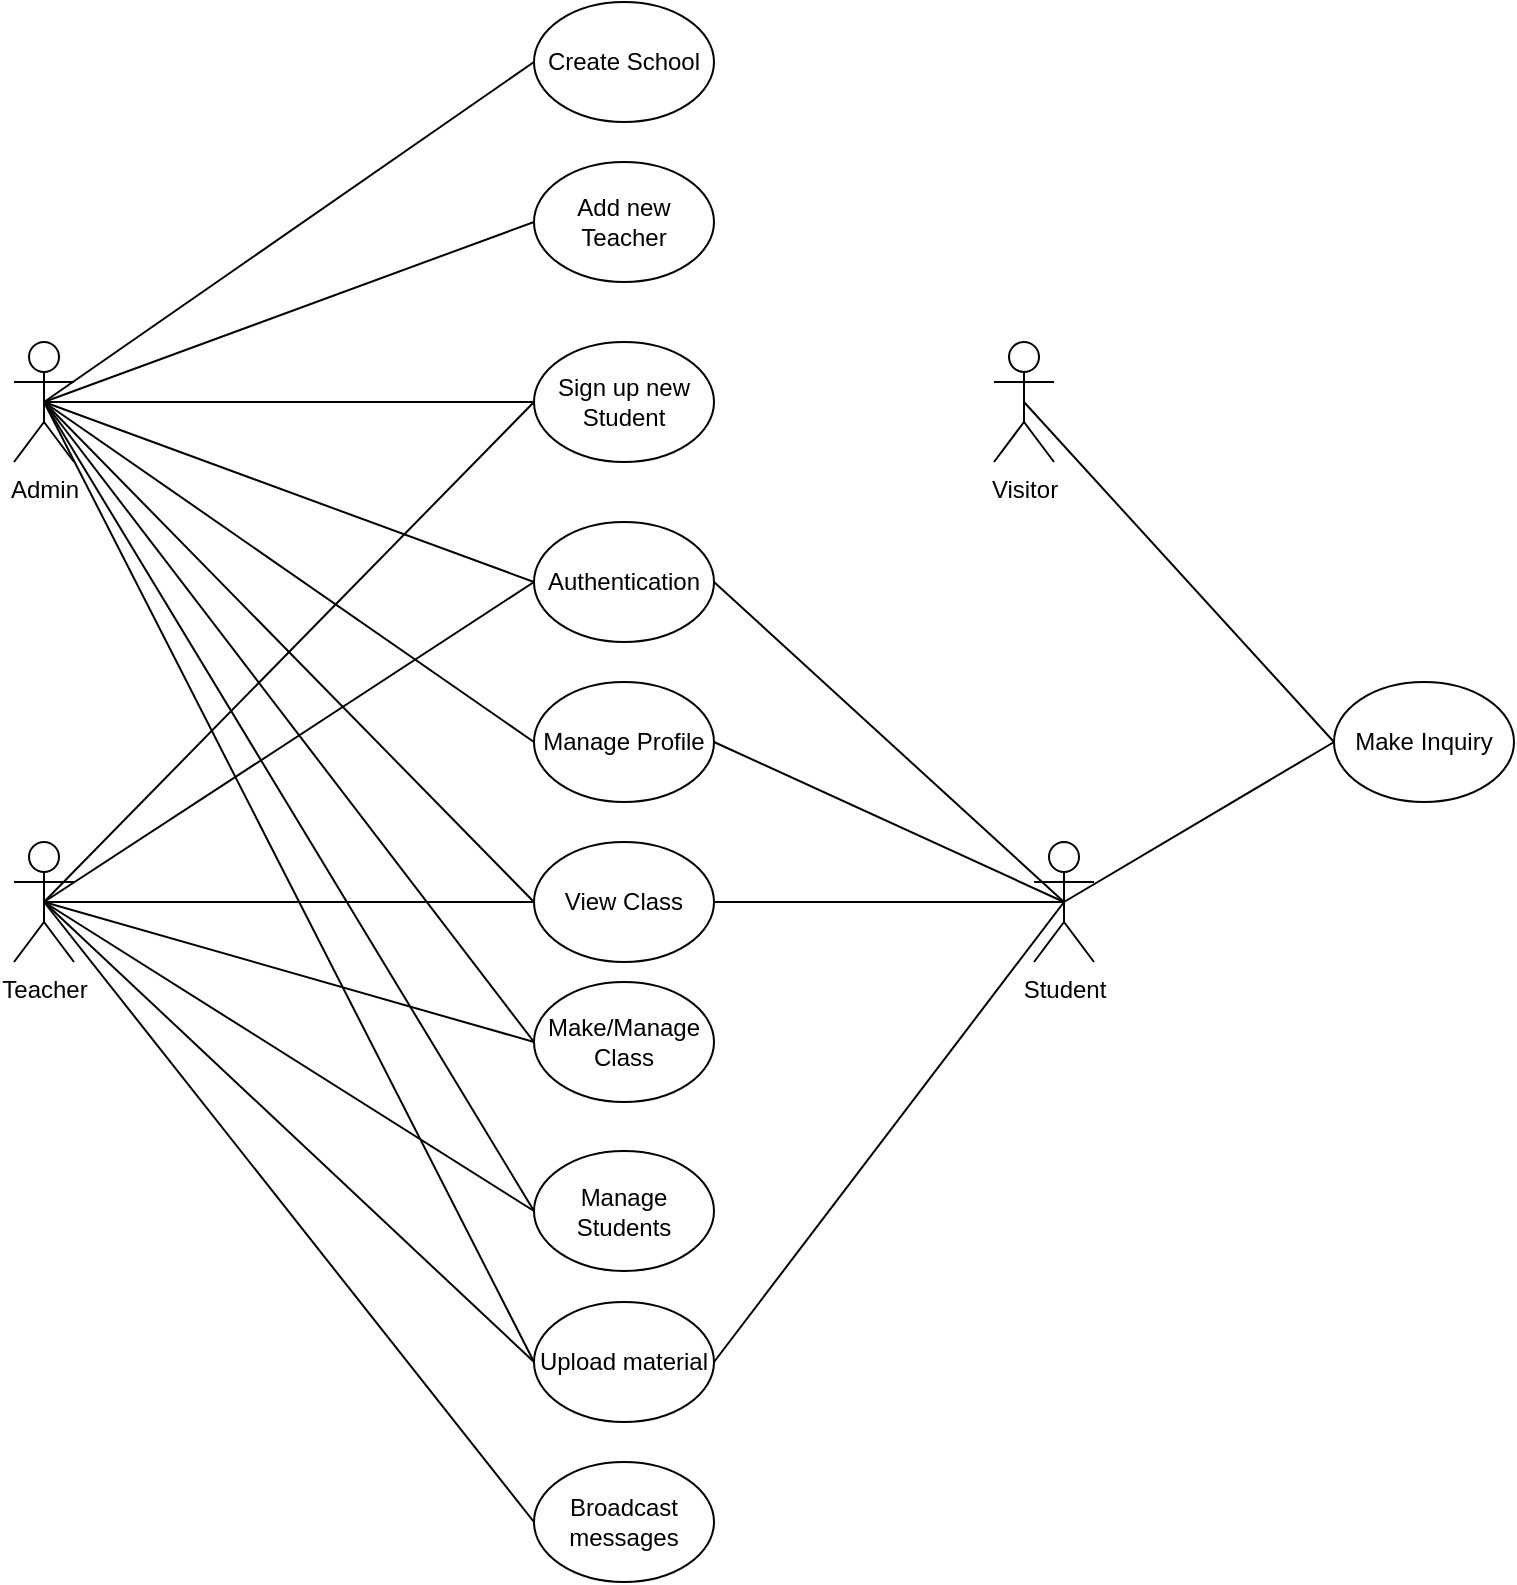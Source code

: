 <mxfile version="22.0.8" type="github">
  <diagram name="Page-1" id="56z3e2i1u05PQJuNnGye">
    <mxGraphModel dx="1500" dy="813" grid="1" gridSize="10" guides="1" tooltips="1" connect="1" arrows="1" fold="1" page="1" pageScale="1" pageWidth="827" pageHeight="1169" math="0" shadow="0">
      <root>
        <mxCell id="0" />
        <mxCell id="1" parent="0" />
        <mxCell id="_0icodKQgSt8zocZG-0z-1" value="Sign up new Student" style="ellipse;whiteSpace=wrap;html=1;" vertex="1" parent="1">
          <mxGeometry x="310" y="280" width="90" height="60" as="geometry" />
        </mxCell>
        <mxCell id="_0icodKQgSt8zocZG-0z-2" value="Authentication" style="ellipse;whiteSpace=wrap;html=1;" vertex="1" parent="1">
          <mxGeometry x="310" y="370" width="90" height="60" as="geometry" />
        </mxCell>
        <mxCell id="_0icodKQgSt8zocZG-0z-3" value="Manage Profile" style="ellipse;whiteSpace=wrap;html=1;" vertex="1" parent="1">
          <mxGeometry x="310" y="450" width="90" height="60" as="geometry" />
        </mxCell>
        <mxCell id="_0icodKQgSt8zocZG-0z-4" value="View Class" style="ellipse;whiteSpace=wrap;html=1;" vertex="1" parent="1">
          <mxGeometry x="310" y="530" width="90" height="60" as="geometry" />
        </mxCell>
        <mxCell id="_0icodKQgSt8zocZG-0z-5" value="Manage Students" style="ellipse;whiteSpace=wrap;html=1;" vertex="1" parent="1">
          <mxGeometry x="310" y="684.5" width="90" height="60" as="geometry" />
        </mxCell>
        <mxCell id="_0icodKQgSt8zocZG-0z-6" value="Admin" style="shape=umlActor;verticalLabelPosition=bottom;verticalAlign=top;html=1;outlineConnect=0;" vertex="1" parent="1">
          <mxGeometry x="50" y="280" width="30" height="60" as="geometry" />
        </mxCell>
        <mxCell id="_0icodKQgSt8zocZG-0z-7" value="Teacher" style="shape=umlActor;verticalLabelPosition=bottom;verticalAlign=top;html=1;outlineConnect=0;" vertex="1" parent="1">
          <mxGeometry x="50" y="530" width="30" height="60" as="geometry" />
        </mxCell>
        <mxCell id="_0icodKQgSt8zocZG-0z-10" value="Student" style="shape=umlActor;verticalLabelPosition=bottom;verticalAlign=top;html=1;outlineConnect=0;" vertex="1" parent="1">
          <mxGeometry x="560" y="530" width="30" height="60" as="geometry" />
        </mxCell>
        <mxCell id="_0icodKQgSt8zocZG-0z-11" value="Visitor" style="shape=umlActor;verticalLabelPosition=bottom;verticalAlign=top;html=1;outlineConnect=0;" vertex="1" parent="1">
          <mxGeometry x="540" y="280" width="30" height="60" as="geometry" />
        </mxCell>
        <mxCell id="_0icodKQgSt8zocZG-0z-20" value="" style="endArrow=none;html=1;rounded=0;exitX=0.5;exitY=0.5;exitDx=0;exitDy=0;exitPerimeter=0;entryX=0;entryY=0.5;entryDx=0;entryDy=0;" edge="1" parent="1" source="_0icodKQgSt8zocZG-0z-6" target="_0icodKQgSt8zocZG-0z-1">
          <mxGeometry width="50" height="50" relative="1" as="geometry">
            <mxPoint x="190" y="340" as="sourcePoint" />
            <mxPoint x="240" y="290" as="targetPoint" />
          </mxGeometry>
        </mxCell>
        <mxCell id="_0icodKQgSt8zocZG-0z-21" value="" style="endArrow=none;html=1;rounded=0;exitX=0.5;exitY=0.5;exitDx=0;exitDy=0;exitPerimeter=0;entryX=0;entryY=0.5;entryDx=0;entryDy=0;" edge="1" parent="1" source="_0icodKQgSt8zocZG-0z-6" target="_0icodKQgSt8zocZG-0z-2">
          <mxGeometry width="50" height="50" relative="1" as="geometry">
            <mxPoint x="135" y="330" as="sourcePoint" />
            <mxPoint x="320" y="320" as="targetPoint" />
          </mxGeometry>
        </mxCell>
        <mxCell id="_0icodKQgSt8zocZG-0z-22" value="" style="endArrow=none;html=1;rounded=0;exitX=0.5;exitY=0.5;exitDx=0;exitDy=0;exitPerimeter=0;entryX=0;entryY=0.5;entryDx=0;entryDy=0;" edge="1" parent="1" source="_0icodKQgSt8zocZG-0z-6" target="_0icodKQgSt8zocZG-0z-3">
          <mxGeometry width="50" height="50" relative="1" as="geometry">
            <mxPoint x="135" y="330" as="sourcePoint" />
            <mxPoint x="320" y="410" as="targetPoint" />
          </mxGeometry>
        </mxCell>
        <mxCell id="_0icodKQgSt8zocZG-0z-23" value="" style="endArrow=none;html=1;rounded=0;exitX=0.5;exitY=0.5;exitDx=0;exitDy=0;exitPerimeter=0;entryX=0;entryY=0.5;entryDx=0;entryDy=0;" edge="1" parent="1" source="_0icodKQgSt8zocZG-0z-6" target="_0icodKQgSt8zocZG-0z-4">
          <mxGeometry width="50" height="50" relative="1" as="geometry">
            <mxPoint x="135" y="330" as="sourcePoint" />
            <mxPoint x="315" y="484" as="targetPoint" />
          </mxGeometry>
        </mxCell>
        <mxCell id="_0icodKQgSt8zocZG-0z-24" value="Make Inquiry" style="ellipse;whiteSpace=wrap;html=1;" vertex="1" parent="1">
          <mxGeometry x="710" y="450" width="90" height="60" as="geometry" />
        </mxCell>
        <mxCell id="_0icodKQgSt8zocZG-0z-26" value="" style="endArrow=none;html=1;rounded=0;entryX=0.5;entryY=0.5;entryDx=0;entryDy=0;entryPerimeter=0;exitX=0;exitY=0.5;exitDx=0;exitDy=0;" edge="1" parent="1" source="_0icodKQgSt8zocZG-0z-24" target="_0icodKQgSt8zocZG-0z-11">
          <mxGeometry width="50" height="50" relative="1" as="geometry">
            <mxPoint x="670" y="400" as="sourcePoint" />
            <mxPoint x="580" y="220" as="targetPoint" />
          </mxGeometry>
        </mxCell>
        <mxCell id="_0icodKQgSt8zocZG-0z-31" value="" style="endArrow=none;html=1;rounded=0;exitX=1;exitY=0.5;exitDx=0;exitDy=0;entryX=0.5;entryY=0.5;entryDx=0;entryDy=0;entryPerimeter=0;" edge="1" parent="1" source="_0icodKQgSt8zocZG-0z-2" target="_0icodKQgSt8zocZG-0z-10">
          <mxGeometry width="50" height="50" relative="1" as="geometry">
            <mxPoint x="410" y="240" as="sourcePoint" />
            <mxPoint x="685" y="240" as="targetPoint" />
          </mxGeometry>
        </mxCell>
        <mxCell id="_0icodKQgSt8zocZG-0z-32" value="" style="endArrow=none;html=1;rounded=0;exitX=1;exitY=0.5;exitDx=0;exitDy=0;entryX=0.5;entryY=0.5;entryDx=0;entryDy=0;entryPerimeter=0;" edge="1" parent="1" source="_0icodKQgSt8zocZG-0z-4" target="_0icodKQgSt8zocZG-0z-10">
          <mxGeometry width="50" height="50" relative="1" as="geometry">
            <mxPoint x="410" y="410" as="sourcePoint" />
            <mxPoint x="685" y="410" as="targetPoint" />
          </mxGeometry>
        </mxCell>
        <mxCell id="_0icodKQgSt8zocZG-0z-33" value="" style="endArrow=none;html=1;rounded=0;exitX=0.5;exitY=0.5;exitDx=0;exitDy=0;exitPerimeter=0;entryX=0;entryY=0.5;entryDx=0;entryDy=0;" edge="1" parent="1" source="_0icodKQgSt8zocZG-0z-7" target="_0icodKQgSt8zocZG-0z-1">
          <mxGeometry width="50" height="50" relative="1" as="geometry">
            <mxPoint x="135" y="330" as="sourcePoint" />
            <mxPoint x="320" y="570" as="targetPoint" />
          </mxGeometry>
        </mxCell>
        <mxCell id="_0icodKQgSt8zocZG-0z-34" value="" style="endArrow=none;html=1;rounded=0;exitX=0.5;exitY=0.5;exitDx=0;exitDy=0;exitPerimeter=0;entryX=0;entryY=0.5;entryDx=0;entryDy=0;" edge="1" parent="1" source="_0icodKQgSt8zocZG-0z-7" target="_0icodKQgSt8zocZG-0z-2">
          <mxGeometry width="50" height="50" relative="1" as="geometry">
            <mxPoint x="135" y="570" as="sourcePoint" />
            <mxPoint x="320" y="320" as="targetPoint" />
          </mxGeometry>
        </mxCell>
        <mxCell id="_0icodKQgSt8zocZG-0z-35" value="" style="endArrow=none;html=1;rounded=0;exitX=0.5;exitY=0.5;exitDx=0;exitDy=0;exitPerimeter=0;entryX=0;entryY=0.5;entryDx=0;entryDy=0;" edge="1" parent="1" source="_0icodKQgSt8zocZG-0z-7" target="_0icodKQgSt8zocZG-0z-4">
          <mxGeometry width="50" height="50" relative="1" as="geometry">
            <mxPoint x="135" y="570" as="sourcePoint" />
            <mxPoint x="320" y="410" as="targetPoint" />
          </mxGeometry>
        </mxCell>
        <mxCell id="_0icodKQgSt8zocZG-0z-36" value="" style="endArrow=none;html=1;rounded=0;exitX=0.5;exitY=0.5;exitDx=0;exitDy=0;exitPerimeter=0;entryX=0;entryY=0.5;entryDx=0;entryDy=0;" edge="1" parent="1" source="_0icodKQgSt8zocZG-0z-7" target="_0icodKQgSt8zocZG-0z-5">
          <mxGeometry width="50" height="50" relative="1" as="geometry">
            <mxPoint x="135" y="570" as="sourcePoint" />
            <mxPoint x="320" y="570" as="targetPoint" />
          </mxGeometry>
        </mxCell>
        <mxCell id="_0icodKQgSt8zocZG-0z-37" value="Broadcast messages" style="ellipse;whiteSpace=wrap;html=1;" vertex="1" parent="1">
          <mxGeometry x="310" y="840" width="90" height="60" as="geometry" />
        </mxCell>
        <mxCell id="_0icodKQgSt8zocZG-0z-38" value="" style="endArrow=none;html=1;rounded=0;exitX=0.5;exitY=0.5;exitDx=0;exitDy=0;exitPerimeter=0;entryX=0;entryY=0.5;entryDx=0;entryDy=0;" edge="1" parent="1" source="_0icodKQgSt8zocZG-0z-7" target="_0icodKQgSt8zocZG-0z-37">
          <mxGeometry width="50" height="50" relative="1" as="geometry">
            <mxPoint x="135" y="570" as="sourcePoint" />
            <mxPoint x="320" y="650" as="targetPoint" />
          </mxGeometry>
        </mxCell>
        <mxCell id="_0icodKQgSt8zocZG-0z-39" value="Upload material" style="ellipse;whiteSpace=wrap;html=1;" vertex="1" parent="1">
          <mxGeometry x="310" y="760" width="90" height="60" as="geometry" />
        </mxCell>
        <mxCell id="_0icodKQgSt8zocZG-0z-40" value="" style="endArrow=none;html=1;rounded=0;exitX=0.5;exitY=0.5;exitDx=0;exitDy=0;exitPerimeter=0;entryX=0;entryY=0.5;entryDx=0;entryDy=0;" edge="1" parent="1" source="_0icodKQgSt8zocZG-0z-7" target="_0icodKQgSt8zocZG-0z-39">
          <mxGeometry width="50" height="50" relative="1" as="geometry">
            <mxPoint x="135" y="570" as="sourcePoint" />
            <mxPoint x="320" y="730" as="targetPoint" />
          </mxGeometry>
        </mxCell>
        <mxCell id="_0icodKQgSt8zocZG-0z-41" value="" style="endArrow=none;html=1;rounded=0;exitX=0.5;exitY=0.5;exitDx=0;exitDy=0;exitPerimeter=0;entryX=0;entryY=0.5;entryDx=0;entryDy=0;" edge="1" parent="1" source="_0icodKQgSt8zocZG-0z-6" target="_0icodKQgSt8zocZG-0z-39">
          <mxGeometry width="50" height="50" relative="1" as="geometry">
            <mxPoint x="135" y="330" as="sourcePoint" />
            <mxPoint x="320" y="570" as="targetPoint" />
          </mxGeometry>
        </mxCell>
        <mxCell id="_0icodKQgSt8zocZG-0z-42" value="" style="endArrow=none;html=1;rounded=0;exitX=0.5;exitY=0.5;exitDx=0;exitDy=0;exitPerimeter=0;entryX=0;entryY=0.5;entryDx=0;entryDy=0;" edge="1" parent="1" source="_0icodKQgSt8zocZG-0z-6" target="_0icodKQgSt8zocZG-0z-5">
          <mxGeometry width="50" height="50" relative="1" as="geometry">
            <mxPoint x="135" y="330" as="sourcePoint" />
            <mxPoint x="310" y="640" as="targetPoint" />
          </mxGeometry>
        </mxCell>
        <mxCell id="_0icodKQgSt8zocZG-0z-44" value="" style="endArrow=none;html=1;rounded=0;exitX=1;exitY=0.5;exitDx=0;exitDy=0;entryX=0.5;entryY=0.5;entryDx=0;entryDy=0;entryPerimeter=0;" edge="1" parent="1" source="_0icodKQgSt8zocZG-0z-39" target="_0icodKQgSt8zocZG-0z-10">
          <mxGeometry width="50" height="50" relative="1" as="geometry">
            <mxPoint x="410" y="570" as="sourcePoint" />
            <mxPoint x="670" y="400" as="targetPoint" />
          </mxGeometry>
        </mxCell>
        <mxCell id="_0icodKQgSt8zocZG-0z-45" value="Make/Manage Class" style="ellipse;whiteSpace=wrap;html=1;" vertex="1" parent="1">
          <mxGeometry x="310" y="600" width="90" height="60" as="geometry" />
        </mxCell>
        <mxCell id="_0icodKQgSt8zocZG-0z-46" value="" style="endArrow=none;html=1;rounded=0;entryX=0;entryY=0.5;entryDx=0;entryDy=0;exitX=0.5;exitY=0.5;exitDx=0;exitDy=0;exitPerimeter=0;" edge="1" parent="1" source="_0icodKQgSt8zocZG-0z-7" target="_0icodKQgSt8zocZG-0z-45">
          <mxGeometry width="50" height="50" relative="1" as="geometry">
            <mxPoint x="130" y="560" as="sourcePoint" />
            <mxPoint x="320" y="810" as="targetPoint" />
          </mxGeometry>
        </mxCell>
        <mxCell id="_0icodKQgSt8zocZG-0z-47" value="" style="endArrow=none;html=1;rounded=0;exitX=0.5;exitY=0.5;exitDx=0;exitDy=0;exitPerimeter=0;entryX=0;entryY=0.5;entryDx=0;entryDy=0;" edge="1" parent="1" source="_0icodKQgSt8zocZG-0z-6" target="_0icodKQgSt8zocZG-0z-45">
          <mxGeometry width="50" height="50" relative="1" as="geometry">
            <mxPoint x="75" y="320" as="sourcePoint" />
            <mxPoint x="320" y="810" as="targetPoint" />
          </mxGeometry>
        </mxCell>
        <mxCell id="_0icodKQgSt8zocZG-0z-49" value="Add new Teacher" style="ellipse;whiteSpace=wrap;html=1;" vertex="1" parent="1">
          <mxGeometry x="310" y="190" width="90" height="60" as="geometry" />
        </mxCell>
        <mxCell id="_0icodKQgSt8zocZG-0z-50" value="" style="endArrow=none;html=1;rounded=0;exitX=0.5;exitY=0.5;exitDx=0;exitDy=0;exitPerimeter=0;entryX=0;entryY=0.5;entryDx=0;entryDy=0;" edge="1" parent="1" source="_0icodKQgSt8zocZG-0z-6" target="_0icodKQgSt8zocZG-0z-49">
          <mxGeometry width="50" height="50" relative="1" as="geometry">
            <mxPoint x="75" y="320" as="sourcePoint" />
            <mxPoint x="320" y="320" as="targetPoint" />
          </mxGeometry>
        </mxCell>
        <mxCell id="_0icodKQgSt8zocZG-0z-51" value="Create School" style="ellipse;whiteSpace=wrap;html=1;" vertex="1" parent="1">
          <mxGeometry x="310" y="110" width="90" height="60" as="geometry" />
        </mxCell>
        <mxCell id="_0icodKQgSt8zocZG-0z-52" value="" style="endArrow=none;html=1;rounded=0;exitX=0.5;exitY=0.5;exitDx=0;exitDy=0;exitPerimeter=0;entryX=0;entryY=0.5;entryDx=0;entryDy=0;" edge="1" parent="1" source="_0icodKQgSt8zocZG-0z-6" target="_0icodKQgSt8zocZG-0z-51">
          <mxGeometry width="50" height="50" relative="1" as="geometry">
            <mxPoint x="75" y="320" as="sourcePoint" />
            <mxPoint x="320" y="160" as="targetPoint" />
          </mxGeometry>
        </mxCell>
        <mxCell id="_0icodKQgSt8zocZG-0z-53" value="" style="endArrow=none;html=1;rounded=0;exitX=0;exitY=0.5;exitDx=0;exitDy=0;entryX=0.5;entryY=0.5;entryDx=0;entryDy=0;entryPerimeter=0;" edge="1" parent="1" source="_0icodKQgSt8zocZG-0z-24" target="_0icodKQgSt8zocZG-0z-10">
          <mxGeometry width="50" height="50" relative="1" as="geometry">
            <mxPoint x="410" y="410" as="sourcePoint" />
            <mxPoint x="585" y="570" as="targetPoint" />
          </mxGeometry>
        </mxCell>
        <mxCell id="_0icodKQgSt8zocZG-0z-59" value="" style="endArrow=none;html=1;rounded=0;exitX=1;exitY=0.5;exitDx=0;exitDy=0;entryX=0.5;entryY=0.5;entryDx=0;entryDy=0;entryPerimeter=0;" edge="1" parent="1" source="_0icodKQgSt8zocZG-0z-3" target="_0icodKQgSt8zocZG-0z-10">
          <mxGeometry width="50" height="50" relative="1" as="geometry">
            <mxPoint x="410" y="410" as="sourcePoint" />
            <mxPoint x="480" y="530" as="targetPoint" />
          </mxGeometry>
        </mxCell>
      </root>
    </mxGraphModel>
  </diagram>
</mxfile>
